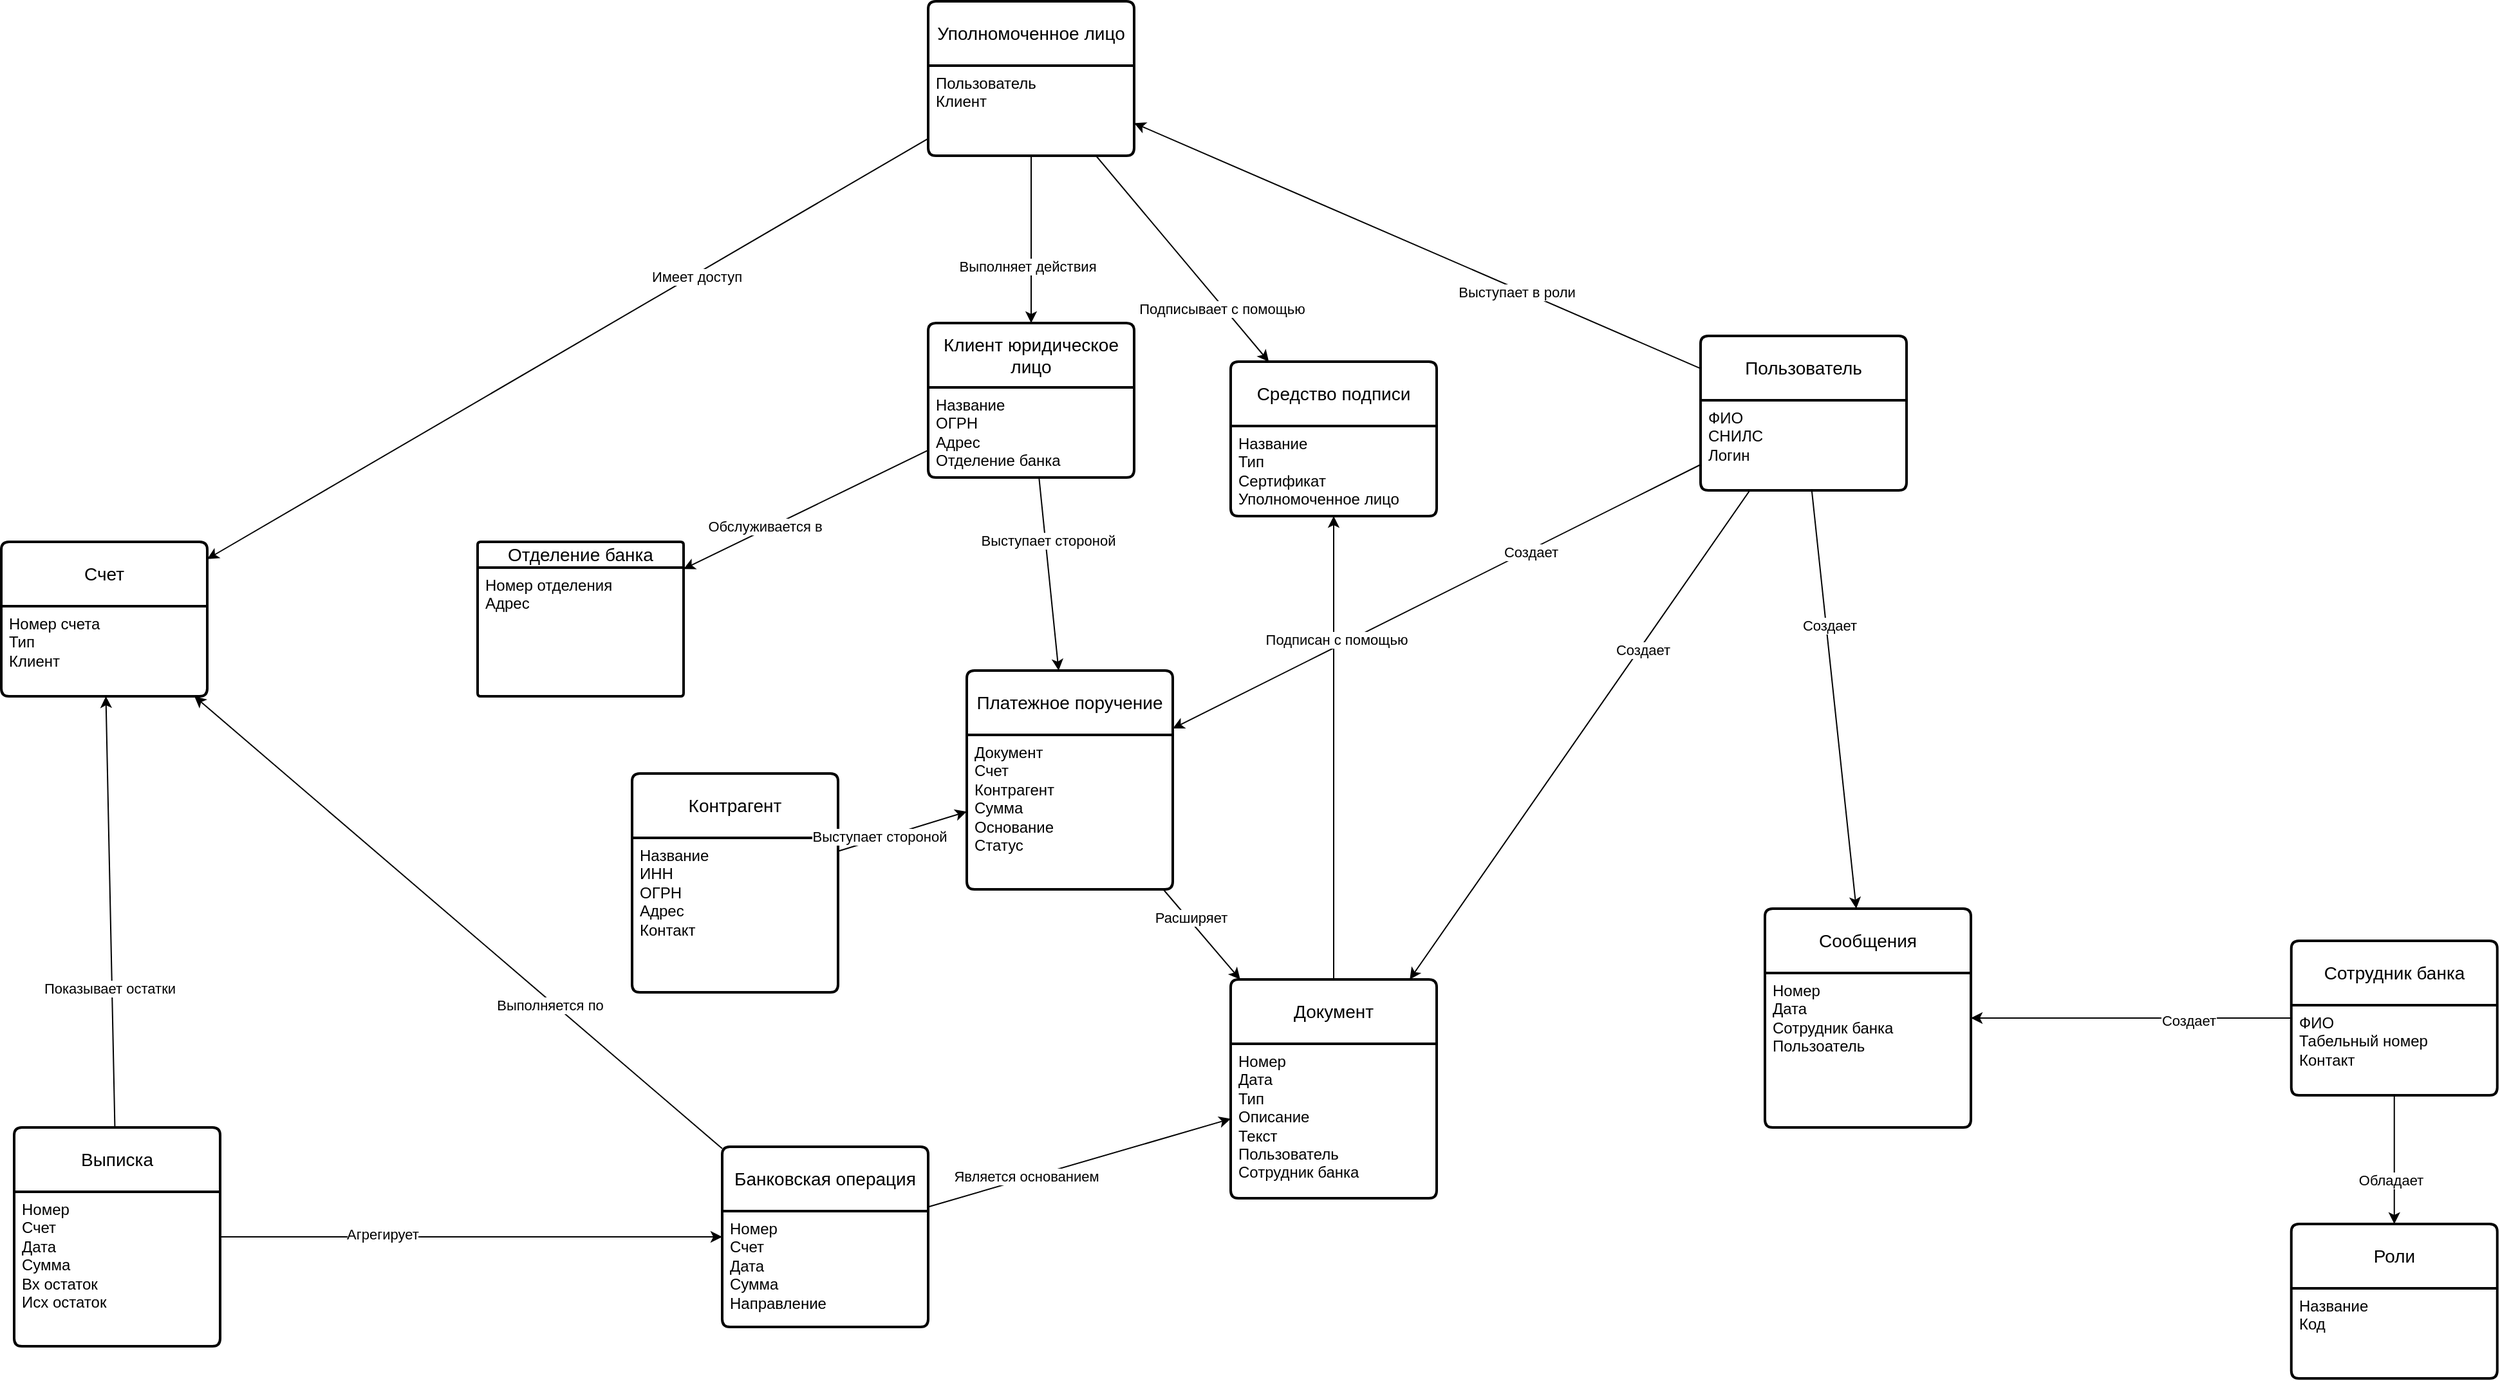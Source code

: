 <mxfile version="21.0.6" type="device"><diagram id="R2lEEEUBdFMjLlhIrx00" name="Page-1"><mxGraphModel dx="3010" dy="2409" grid="1" gridSize="10" guides="1" tooltips="1" connect="1" arrows="1" fold="1" page="1" pageScale="1" pageWidth="850" pageHeight="1100" math="0" shadow="0" extFonts="Permanent Marker^https://fonts.googleapis.com/css?family=Permanent+Marker"><root><mxCell id="0"/><mxCell id="1" parent="0"/><mxCell id="m16BwxpHZIfxDnBzRYli-6" value="Пользователь" style="swimlane;childLayout=stackLayout;horizontal=1;startSize=50;horizontalStack=0;rounded=1;fontSize=14;fontStyle=0;strokeWidth=2;resizeParent=0;resizeLast=1;shadow=0;dashed=0;align=center;arcSize=4;whiteSpace=wrap;html=1;" vertex="1" parent="1"><mxGeometry x="710" y="-260" width="160" height="120" as="geometry"/></mxCell><mxCell id="m16BwxpHZIfxDnBzRYli-7" value="ФИО&lt;br&gt;СНИЛС&lt;br&gt;Логин" style="align=left;strokeColor=none;fillColor=none;spacingLeft=4;fontSize=12;verticalAlign=top;resizable=0;rotatable=0;part=1;html=1;" vertex="1" parent="m16BwxpHZIfxDnBzRYli-6"><mxGeometry y="50" width="160" height="70" as="geometry"/></mxCell><mxCell id="m16BwxpHZIfxDnBzRYli-8" value="Уполномоченное лицо" style="swimlane;childLayout=stackLayout;horizontal=1;startSize=50;horizontalStack=0;rounded=1;fontSize=14;fontStyle=0;strokeWidth=2;resizeParent=0;resizeLast=1;shadow=0;dashed=0;align=center;arcSize=4;whiteSpace=wrap;html=1;" vertex="1" parent="1"><mxGeometry x="110" y="-520" width="160" height="120" as="geometry"/></mxCell><mxCell id="m16BwxpHZIfxDnBzRYli-9" value="Пользователь&lt;br&gt;Клиент&lt;br&gt;" style="align=left;strokeColor=none;fillColor=none;spacingLeft=4;fontSize=12;verticalAlign=top;resizable=0;rotatable=0;part=1;html=1;" vertex="1" parent="m16BwxpHZIfxDnBzRYli-8"><mxGeometry y="50" width="160" height="70" as="geometry"/></mxCell><mxCell id="m16BwxpHZIfxDnBzRYli-10" value="Клиент юридическое лицо" style="swimlane;childLayout=stackLayout;horizontal=1;startSize=50;horizontalStack=0;rounded=1;fontSize=14;fontStyle=0;strokeWidth=2;resizeParent=0;resizeLast=1;shadow=0;dashed=0;align=center;arcSize=4;whiteSpace=wrap;html=1;" vertex="1" parent="1"><mxGeometry x="110" y="-270" width="160" height="120" as="geometry"/></mxCell><mxCell id="m16BwxpHZIfxDnBzRYli-11" value="Название&lt;br&gt;ОГРН&lt;br&gt;Адрес&lt;br&gt;Отделение банка" style="align=left;strokeColor=none;fillColor=none;spacingLeft=4;fontSize=12;verticalAlign=top;resizable=0;rotatable=0;part=1;html=1;" vertex="1" parent="m16BwxpHZIfxDnBzRYli-10"><mxGeometry y="50" width="160" height="70" as="geometry"/></mxCell><mxCell id="m16BwxpHZIfxDnBzRYli-12" value="Счет" style="swimlane;childLayout=stackLayout;horizontal=1;startSize=50;horizontalStack=0;rounded=1;fontSize=14;fontStyle=0;strokeWidth=2;resizeParent=0;resizeLast=1;shadow=0;dashed=0;align=center;arcSize=4;whiteSpace=wrap;html=1;" vertex="1" parent="1"><mxGeometry x="-610" y="-100" width="160" height="120" as="geometry"/></mxCell><mxCell id="m16BwxpHZIfxDnBzRYli-13" value="Номер счета&lt;br&gt;Тип&lt;br&gt;Клиент" style="align=left;strokeColor=none;fillColor=none;spacingLeft=4;fontSize=12;verticalAlign=top;resizable=0;rotatable=0;part=1;html=1;" vertex="1" parent="m16BwxpHZIfxDnBzRYli-12"><mxGeometry y="50" width="160" height="70" as="geometry"/></mxCell><mxCell id="m16BwxpHZIfxDnBzRYli-14" value="Отделение банка" style="swimlane;childLayout=stackLayout;horizontal=1;startSize=20;horizontalStack=0;rounded=1;fontSize=14;fontStyle=0;strokeWidth=2;resizeParent=0;resizeLast=1;shadow=0;dashed=0;align=center;arcSize=4;whiteSpace=wrap;html=1;" vertex="1" parent="1"><mxGeometry x="-240" y="-100" width="160" height="120" as="geometry"/></mxCell><mxCell id="m16BwxpHZIfxDnBzRYli-15" value="Номер отделения&lt;br&gt;Адрес" style="align=left;strokeColor=none;fillColor=none;spacingLeft=4;fontSize=12;verticalAlign=top;resizable=0;rotatable=0;part=1;html=1;" vertex="1" parent="m16BwxpHZIfxDnBzRYli-14"><mxGeometry y="20" width="160" height="100" as="geometry"/></mxCell><mxCell id="m16BwxpHZIfxDnBzRYli-16" value="Сотрудник банка" style="swimlane;childLayout=stackLayout;horizontal=1;startSize=50;horizontalStack=0;rounded=1;fontSize=14;fontStyle=0;strokeWidth=2;resizeParent=0;resizeLast=1;shadow=0;dashed=0;align=center;arcSize=4;whiteSpace=wrap;html=1;" vertex="1" parent="1"><mxGeometry x="1168.89" y="210" width="160" height="120" as="geometry"/></mxCell><mxCell id="m16BwxpHZIfxDnBzRYli-17" value="ФИО&lt;br&gt;Табельный номер&lt;br&gt;Контакт" style="align=left;strokeColor=none;fillColor=none;spacingLeft=4;fontSize=12;verticalAlign=top;resizable=0;rotatable=0;part=1;html=1;" vertex="1" parent="m16BwxpHZIfxDnBzRYli-16"><mxGeometry y="50" width="160" height="70" as="geometry"/></mxCell><mxCell id="m16BwxpHZIfxDnBzRYli-20" value="Роли" style="swimlane;childLayout=stackLayout;horizontal=1;startSize=50;horizontalStack=0;rounded=1;fontSize=14;fontStyle=0;strokeWidth=2;resizeParent=0;resizeLast=1;shadow=0;dashed=0;align=center;arcSize=4;whiteSpace=wrap;html=1;" vertex="1" parent="1"><mxGeometry x="1168.89" y="430" width="160" height="120" as="geometry"/></mxCell><mxCell id="m16BwxpHZIfxDnBzRYli-21" value="Название&lt;br&gt;Код" style="align=left;strokeColor=none;fillColor=none;spacingLeft=4;fontSize=12;verticalAlign=top;resizable=0;rotatable=0;part=1;html=1;" vertex="1" parent="m16BwxpHZIfxDnBzRYli-20"><mxGeometry y="50" width="160" height="70" as="geometry"/></mxCell><mxCell id="m16BwxpHZIfxDnBzRYli-22" value="Платежное поручение" style="swimlane;childLayout=stackLayout;horizontal=1;startSize=50;horizontalStack=0;rounded=1;fontSize=14;fontStyle=0;strokeWidth=2;resizeParent=0;resizeLast=1;shadow=0;dashed=0;align=center;arcSize=4;whiteSpace=wrap;html=1;" vertex="1" parent="1"><mxGeometry x="140" width="160" height="170" as="geometry"/></mxCell><mxCell id="m16BwxpHZIfxDnBzRYli-23" value="Документ&lt;br&gt;Счет&lt;br&gt;Контрагент&lt;br&gt;Сумма&lt;br&gt;Основание&lt;br&gt;Статус" style="align=left;strokeColor=none;fillColor=none;spacingLeft=4;fontSize=12;verticalAlign=top;resizable=0;rotatable=0;part=1;html=1;" vertex="1" parent="m16BwxpHZIfxDnBzRYli-22"><mxGeometry y="50" width="160" height="120" as="geometry"/></mxCell><mxCell id="m16BwxpHZIfxDnBzRYli-24" value="Банковская операция" style="swimlane;childLayout=stackLayout;horizontal=1;startSize=50;horizontalStack=0;rounded=1;fontSize=14;fontStyle=0;strokeWidth=2;resizeParent=0;resizeLast=1;shadow=0;dashed=0;align=center;arcSize=4;whiteSpace=wrap;html=1;" vertex="1" parent="1"><mxGeometry x="-50" y="370" width="160" height="140" as="geometry"/></mxCell><mxCell id="m16BwxpHZIfxDnBzRYli-25" value="Номер&lt;br&gt;Счет&lt;br&gt;Дата&lt;br&gt;Сумма&lt;br&gt;Направление" style="align=left;strokeColor=none;fillColor=none;spacingLeft=4;fontSize=12;verticalAlign=top;resizable=0;rotatable=0;part=1;html=1;" vertex="1" parent="m16BwxpHZIfxDnBzRYli-24"><mxGeometry y="50" width="160" height="90" as="geometry"/></mxCell><mxCell id="m16BwxpHZIfxDnBzRYli-26" value="Выписка" style="swimlane;childLayout=stackLayout;horizontal=1;startSize=50;horizontalStack=0;rounded=1;fontSize=14;fontStyle=0;strokeWidth=2;resizeParent=0;resizeLast=1;shadow=0;dashed=0;align=center;arcSize=4;whiteSpace=wrap;html=1;" vertex="1" parent="1"><mxGeometry x="-600" y="355" width="160" height="170" as="geometry"/></mxCell><mxCell id="m16BwxpHZIfxDnBzRYli-27" value="Номер&lt;br&gt;Счет&lt;br&gt;Дата&lt;br&gt;Сумма&lt;br&gt;Вх остаток&lt;br&gt;Исх остаток" style="align=left;strokeColor=none;fillColor=none;spacingLeft=4;fontSize=12;verticalAlign=top;resizable=0;rotatable=0;part=1;html=1;" vertex="1" parent="m16BwxpHZIfxDnBzRYli-26"><mxGeometry y="50" width="160" height="120" as="geometry"/></mxCell><mxCell id="m16BwxpHZIfxDnBzRYli-28" value="Контрагент" style="swimlane;childLayout=stackLayout;horizontal=1;startSize=50;horizontalStack=0;rounded=1;fontSize=14;fontStyle=0;strokeWidth=2;resizeParent=0;resizeLast=1;shadow=0;dashed=0;align=center;arcSize=4;whiteSpace=wrap;html=1;" vertex="1" parent="1"><mxGeometry x="-120" y="80" width="160" height="170" as="geometry"/></mxCell><mxCell id="m16BwxpHZIfxDnBzRYli-29" value="Название&lt;br&gt;ИНН&lt;br&gt;ОГРН&lt;br&gt;Адрес&lt;br&gt;Контакт" style="align=left;strokeColor=none;fillColor=none;spacingLeft=4;fontSize=12;verticalAlign=top;resizable=0;rotatable=0;part=1;html=1;" vertex="1" parent="m16BwxpHZIfxDnBzRYli-28"><mxGeometry y="50" width="160" height="120" as="geometry"/></mxCell><mxCell id="m16BwxpHZIfxDnBzRYli-30" value="Средство подписи" style="swimlane;childLayout=stackLayout;horizontal=1;startSize=50;horizontalStack=0;rounded=1;fontSize=14;fontStyle=0;strokeWidth=2;resizeParent=0;resizeLast=1;shadow=0;dashed=0;align=center;arcSize=4;whiteSpace=wrap;html=1;" vertex="1" parent="1"><mxGeometry x="345" y="-240" width="160" height="120" as="geometry"/></mxCell><mxCell id="m16BwxpHZIfxDnBzRYli-31" value="Название&lt;br&gt;Тип&lt;br&gt;Сертификат&lt;br&gt;Уполномоченное лицо&lt;br&gt;" style="align=left;strokeColor=none;fillColor=none;spacingLeft=4;fontSize=12;verticalAlign=top;resizable=0;rotatable=0;part=1;html=1;" vertex="1" parent="m16BwxpHZIfxDnBzRYli-30"><mxGeometry y="50" width="160" height="70" as="geometry"/></mxCell><mxCell id="m16BwxpHZIfxDnBzRYli-32" value="Документ" style="swimlane;childLayout=stackLayout;horizontal=1;startSize=50;horizontalStack=0;rounded=1;fontSize=14;fontStyle=0;strokeWidth=2;resizeParent=0;resizeLast=1;shadow=0;dashed=0;align=center;arcSize=4;whiteSpace=wrap;html=1;" vertex="1" parent="1"><mxGeometry x="345" y="240" width="160" height="170" as="geometry"/></mxCell><mxCell id="m16BwxpHZIfxDnBzRYli-33" value="Номер&lt;br&gt;Дата&lt;br&gt;Тип&lt;br&gt;Описание&lt;br&gt;Текст&lt;br&gt;Пользователь&lt;br&gt;Сотрудник банка" style="align=left;strokeColor=none;fillColor=none;spacingLeft=4;fontSize=12;verticalAlign=top;resizable=0;rotatable=0;part=1;html=1;" vertex="1" parent="m16BwxpHZIfxDnBzRYli-32"><mxGeometry y="50" width="160" height="120" as="geometry"/></mxCell><mxCell id="m16BwxpHZIfxDnBzRYli-34" value="Сообщения" style="swimlane;childLayout=stackLayout;horizontal=1;startSize=50;horizontalStack=0;rounded=1;fontSize=14;fontStyle=0;strokeWidth=2;resizeParent=0;resizeLast=1;shadow=0;dashed=0;align=center;arcSize=4;whiteSpace=wrap;html=1;" vertex="1" parent="1"><mxGeometry x="760" y="185" width="160" height="170" as="geometry"/></mxCell><mxCell id="m16BwxpHZIfxDnBzRYli-35" value="Номер&lt;br&gt;Дата&lt;br&gt;Сотрудник банка&lt;br&gt;Пользоатель" style="align=left;strokeColor=none;fillColor=none;spacingLeft=4;fontSize=12;verticalAlign=top;resizable=0;rotatable=0;part=1;html=1;" vertex="1" parent="m16BwxpHZIfxDnBzRYli-34"><mxGeometry y="50" width="160" height="120" as="geometry"/></mxCell><mxCell id="m16BwxpHZIfxDnBzRYli-52" value="" style="endArrow=classic;html=1;rounded=0;" edge="1" parent="1" source="m16BwxpHZIfxDnBzRYli-6" target="m16BwxpHZIfxDnBzRYli-8"><mxGeometry width="50" height="50" relative="1" as="geometry"><mxPoint x="20" y="-170" as="sourcePoint"/><mxPoint x="70" y="-220" as="targetPoint"/></mxGeometry></mxCell><mxCell id="m16BwxpHZIfxDnBzRYli-53" value="Выступает в роли" style="edgeLabel;html=1;align=center;verticalAlign=middle;resizable=0;points=[];" vertex="1" connectable="0" parent="m16BwxpHZIfxDnBzRYli-52"><mxGeometry x="-0.353" y="2" relative="1" as="geometry"><mxPoint as="offset"/></mxGeometry></mxCell><mxCell id="m16BwxpHZIfxDnBzRYli-54" value="" style="endArrow=classic;html=1;rounded=0;" edge="1" parent="1" source="m16BwxpHZIfxDnBzRYli-8" target="m16BwxpHZIfxDnBzRYli-10"><mxGeometry width="50" height="50" relative="1" as="geometry"><mxPoint x="460" y="-500" as="sourcePoint"/><mxPoint x="510" y="-550" as="targetPoint"/></mxGeometry></mxCell><mxCell id="m16BwxpHZIfxDnBzRYli-55" value="Выполняет действия" style="edgeLabel;html=1;align=center;verticalAlign=middle;resizable=0;points=[];" vertex="1" connectable="0" parent="m16BwxpHZIfxDnBzRYli-54"><mxGeometry x="0.318" y="-2" relative="1" as="geometry"><mxPoint x="-1" as="offset"/></mxGeometry></mxCell><mxCell id="m16BwxpHZIfxDnBzRYli-56" value="" style="endArrow=classic;html=1;rounded=0;" edge="1" parent="1" source="m16BwxpHZIfxDnBzRYli-8" target="m16BwxpHZIfxDnBzRYli-12"><mxGeometry width="50" height="50" relative="1" as="geometry"><mxPoint x="340" y="-260" as="sourcePoint"/><mxPoint x="570" y="-260" as="targetPoint"/></mxGeometry></mxCell><mxCell id="m16BwxpHZIfxDnBzRYli-57" value="Имеет доступ" style="edgeLabel;html=1;align=center;verticalAlign=middle;resizable=0;points=[];" vertex="1" connectable="0" parent="m16BwxpHZIfxDnBzRYli-56"><mxGeometry x="-0.353" y="2" relative="1" as="geometry"><mxPoint as="offset"/></mxGeometry></mxCell><mxCell id="m16BwxpHZIfxDnBzRYli-59" value="" style="endArrow=classic;html=1;rounded=0;" edge="1" parent="1" source="m16BwxpHZIfxDnBzRYli-8" target="m16BwxpHZIfxDnBzRYli-30"><mxGeometry width="50" height="50" relative="1" as="geometry"><mxPoint x="-40" y="-280" as="sourcePoint"/><mxPoint x="180" y="-180" as="targetPoint"/></mxGeometry></mxCell><mxCell id="m16BwxpHZIfxDnBzRYli-61" value="Подписывает с помощью" style="edgeLabel;html=1;align=center;verticalAlign=middle;resizable=0;points=[];" vertex="1" connectable="0" parent="m16BwxpHZIfxDnBzRYli-59"><mxGeometry x="0.468" y="-2" relative="1" as="geometry"><mxPoint as="offset"/></mxGeometry></mxCell><mxCell id="m16BwxpHZIfxDnBzRYli-63" value="" style="endArrow=classic;html=1;rounded=0;" edge="1" parent="1" source="m16BwxpHZIfxDnBzRYli-10" target="m16BwxpHZIfxDnBzRYli-14"><mxGeometry width="50" height="50" relative="1" as="geometry"><mxPoint x="680" y="-260" as="sourcePoint"/><mxPoint x="940" y="-260" as="targetPoint"/></mxGeometry></mxCell><mxCell id="m16BwxpHZIfxDnBzRYli-64" value="Обслуживается в" style="edgeLabel;html=1;align=center;verticalAlign=middle;resizable=0;points=[];" vertex="1" connectable="0" parent="m16BwxpHZIfxDnBzRYli-63"><mxGeometry x="0.318" y="-2" relative="1" as="geometry"><mxPoint x="-1" as="offset"/></mxGeometry></mxCell><mxCell id="m16BwxpHZIfxDnBzRYli-65" value="" style="endArrow=classic;html=1;rounded=0;" edge="1" parent="1" source="m16BwxpHZIfxDnBzRYli-16" target="m16BwxpHZIfxDnBzRYli-20"><mxGeometry width="50" height="50" relative="1" as="geometry"><mxPoint x="978.89" y="456" as="sourcePoint"/><mxPoint x="1198.89" y="410" as="targetPoint"/></mxGeometry></mxCell><mxCell id="m16BwxpHZIfxDnBzRYli-66" value="Обладает" style="edgeLabel;html=1;align=center;verticalAlign=middle;resizable=0;points=[];" vertex="1" connectable="0" parent="m16BwxpHZIfxDnBzRYli-65"><mxGeometry x="0.318" y="-2" relative="1" as="geometry"><mxPoint x="-1" as="offset"/></mxGeometry></mxCell><mxCell id="m16BwxpHZIfxDnBzRYli-67" value="" style="endArrow=classic;html=1;rounded=0;" edge="1" parent="1" source="m16BwxpHZIfxDnBzRYli-6" target="m16BwxpHZIfxDnBzRYli-32"><mxGeometry width="50" height="50" relative="1" as="geometry"><mxPoint x="240" y="10" as="sourcePoint"/><mxPoint x="460" y="110" as="targetPoint"/></mxGeometry></mxCell><mxCell id="m16BwxpHZIfxDnBzRYli-68" value="Создает" style="edgeLabel;html=1;align=center;verticalAlign=middle;resizable=0;points=[];" vertex="1" connectable="0" parent="m16BwxpHZIfxDnBzRYli-67"><mxGeometry x="-0.353" y="2" relative="1" as="geometry"><mxPoint as="offset"/></mxGeometry></mxCell><mxCell id="m16BwxpHZIfxDnBzRYli-69" value="" style="endArrow=classic;html=1;rounded=0;" edge="1" parent="1" source="m16BwxpHZIfxDnBzRYli-6" target="m16BwxpHZIfxDnBzRYli-22"><mxGeometry width="50" height="50" relative="1" as="geometry"><mxPoint x="-200" as="sourcePoint"/><mxPoint x="-16" y="470" as="targetPoint"/></mxGeometry></mxCell><mxCell id="m16BwxpHZIfxDnBzRYli-70" value="Создает" style="edgeLabel;html=1;align=center;verticalAlign=middle;resizable=0;points=[];" vertex="1" connectable="0" parent="m16BwxpHZIfxDnBzRYli-69"><mxGeometry x="-0.353" y="2" relative="1" as="geometry"><mxPoint as="offset"/></mxGeometry></mxCell><mxCell id="m16BwxpHZIfxDnBzRYli-71" value="" style="endArrow=classic;html=1;rounded=0;" edge="1" parent="1" source="m16BwxpHZIfxDnBzRYli-22" target="m16BwxpHZIfxDnBzRYli-32"><mxGeometry width="50" height="50" relative="1" as="geometry"><mxPoint x="350" y="269.143" as="sourcePoint"/><mxPoint x="109" y="370" as="targetPoint"/></mxGeometry></mxCell><mxCell id="m16BwxpHZIfxDnBzRYli-72" value="Расширяет" style="edgeLabel;html=1;align=center;verticalAlign=middle;resizable=0;points=[];" vertex="1" connectable="0" parent="m16BwxpHZIfxDnBzRYli-71"><mxGeometry x="-0.353" y="2" relative="1" as="geometry"><mxPoint as="offset"/></mxGeometry></mxCell><mxCell id="m16BwxpHZIfxDnBzRYli-73" value="" style="endArrow=classic;html=1;rounded=0;" edge="1" parent="1" source="m16BwxpHZIfxDnBzRYli-6" target="m16BwxpHZIfxDnBzRYli-34"><mxGeometry width="50" height="50" relative="1" as="geometry"><mxPoint x="60" y="-410" as="sourcePoint"/><mxPoint x="244" y="60" as="targetPoint"/></mxGeometry></mxCell><mxCell id="m16BwxpHZIfxDnBzRYli-74" value="Создает" style="edgeLabel;html=1;align=center;verticalAlign=middle;resizable=0;points=[];" vertex="1" connectable="0" parent="m16BwxpHZIfxDnBzRYli-73"><mxGeometry x="-0.353" y="2" relative="1" as="geometry"><mxPoint as="offset"/></mxGeometry></mxCell><mxCell id="m16BwxpHZIfxDnBzRYli-75" value="" style="endArrow=classic;html=1;rounded=0;" edge="1" parent="1" source="m16BwxpHZIfxDnBzRYli-16" target="m16BwxpHZIfxDnBzRYli-34"><mxGeometry width="50" height="50" relative="1" as="geometry"><mxPoint x="828.89" y="140" as="sourcePoint"/><mxPoint x="1237.89" y="590" as="targetPoint"/></mxGeometry></mxCell><mxCell id="m16BwxpHZIfxDnBzRYli-76" value="Создает" style="edgeLabel;html=1;align=center;verticalAlign=middle;resizable=0;points=[];" vertex="1" connectable="0" parent="m16BwxpHZIfxDnBzRYli-75"><mxGeometry x="-0.353" y="2" relative="1" as="geometry"><mxPoint as="offset"/></mxGeometry></mxCell><mxCell id="m16BwxpHZIfxDnBzRYli-77" value="" style="endArrow=classic;html=1;rounded=0;" edge="1" parent="1" source="m16BwxpHZIfxDnBzRYli-24" target="m16BwxpHZIfxDnBzRYli-12"><mxGeometry width="50" height="50" relative="1" as="geometry"><mxPoint x="740" y="160" as="sourcePoint"/><mxPoint x="500" y="283" as="targetPoint"/></mxGeometry></mxCell><mxCell id="m16BwxpHZIfxDnBzRYli-78" value="Выполняется по" style="edgeLabel;html=1;align=center;verticalAlign=middle;resizable=0;points=[];" vertex="1" connectable="0" parent="m16BwxpHZIfxDnBzRYli-77"><mxGeometry x="-0.353" y="2" relative="1" as="geometry"><mxPoint as="offset"/></mxGeometry></mxCell><mxCell id="m16BwxpHZIfxDnBzRYli-81" value="" style="endArrow=classic;html=1;rounded=0;" edge="1" parent="1" source="m16BwxpHZIfxDnBzRYli-24" target="m16BwxpHZIfxDnBzRYli-32"><mxGeometry width="50" height="50" relative="1" as="geometry"><mxPoint x="346" y="430" as="sourcePoint"/><mxPoint x="350" y="290" as="targetPoint"/></mxGeometry></mxCell><mxCell id="m16BwxpHZIfxDnBzRYli-82" value="Является основанием" style="edgeLabel;html=1;align=center;verticalAlign=middle;resizable=0;points=[];" vertex="1" connectable="0" parent="m16BwxpHZIfxDnBzRYli-81"><mxGeometry x="-0.353" y="2" relative="1" as="geometry"><mxPoint as="offset"/></mxGeometry></mxCell><mxCell id="m16BwxpHZIfxDnBzRYli-84" value="" style="endArrow=classic;html=1;rounded=0;" edge="1" parent="1" source="m16BwxpHZIfxDnBzRYli-26" target="m16BwxpHZIfxDnBzRYli-24"><mxGeometry width="50" height="50" relative="1" as="geometry"><mxPoint x="780" y="619" as="sourcePoint"/><mxPoint x="440" y="460" as="targetPoint"/></mxGeometry></mxCell><mxCell id="m16BwxpHZIfxDnBzRYli-85" value="Агрегирует" style="edgeLabel;html=1;align=center;verticalAlign=middle;resizable=0;points=[];" vertex="1" connectable="0" parent="m16BwxpHZIfxDnBzRYli-84"><mxGeometry x="-0.353" y="2" relative="1" as="geometry"><mxPoint as="offset"/></mxGeometry></mxCell><mxCell id="m16BwxpHZIfxDnBzRYli-86" value="" style="endArrow=classic;html=1;rounded=0;" edge="1" parent="1" source="m16BwxpHZIfxDnBzRYli-26" target="m16BwxpHZIfxDnBzRYli-12"><mxGeometry width="50" height="50" relative="1" as="geometry"><mxPoint x="870" y="447" as="sourcePoint"/><mxPoint x="720" y="403" as="targetPoint"/></mxGeometry></mxCell><mxCell id="m16BwxpHZIfxDnBzRYli-87" value="Показывает остатки" style="edgeLabel;html=1;align=center;verticalAlign=middle;resizable=0;points=[];" vertex="1" connectable="0" parent="m16BwxpHZIfxDnBzRYli-86"><mxGeometry x="-0.353" y="2" relative="1" as="geometry"><mxPoint as="offset"/></mxGeometry></mxCell><mxCell id="m16BwxpHZIfxDnBzRYli-89" value="" style="endArrow=classic;html=1;rounded=0;" edge="1" parent="1" source="m16BwxpHZIfxDnBzRYli-28" target="m16BwxpHZIfxDnBzRYli-22"><mxGeometry width="50" height="50" relative="1" as="geometry"><mxPoint x="320" y="440" as="sourcePoint"/><mxPoint x="250" y="380" as="targetPoint"/></mxGeometry></mxCell><mxCell id="m16BwxpHZIfxDnBzRYli-90" value="Выступает стороной" style="edgeLabel;html=1;align=center;verticalAlign=middle;resizable=0;points=[];" vertex="1" connectable="0" parent="m16BwxpHZIfxDnBzRYli-89"><mxGeometry x="-0.353" y="2" relative="1" as="geometry"><mxPoint as="offset"/></mxGeometry></mxCell><mxCell id="m16BwxpHZIfxDnBzRYli-91" value="" style="endArrow=classic;html=1;rounded=0;" edge="1" parent="1" source="m16BwxpHZIfxDnBzRYli-10" target="m16BwxpHZIfxDnBzRYli-22"><mxGeometry width="50" height="50" relative="1" as="geometry"><mxPoint x="230" y="374" as="sourcePoint"/><mxPoint x="410" y="480" as="targetPoint"/></mxGeometry></mxCell><mxCell id="m16BwxpHZIfxDnBzRYli-92" value="Выступает стороной" style="edgeLabel;html=1;align=center;verticalAlign=middle;resizable=0;points=[];" vertex="1" connectable="0" parent="m16BwxpHZIfxDnBzRYli-91"><mxGeometry x="-0.353" y="2" relative="1" as="geometry"><mxPoint as="offset"/></mxGeometry></mxCell><mxCell id="m16BwxpHZIfxDnBzRYli-94" value="" style="endArrow=classic;html=1;rounded=0;" edge="1" parent="1" source="m16BwxpHZIfxDnBzRYli-32" target="m16BwxpHZIfxDnBzRYli-30"><mxGeometry width="50" height="50" relative="1" as="geometry"><mxPoint x="800" y="-310" as="sourcePoint"/><mxPoint x="960" y="-40" as="targetPoint"/></mxGeometry></mxCell><mxCell id="m16BwxpHZIfxDnBzRYli-95" value="Подписан с помощью" style="edgeLabel;html=1;align=center;verticalAlign=middle;resizable=0;points=[];" vertex="1" connectable="0" parent="m16BwxpHZIfxDnBzRYli-94"><mxGeometry x="0.468" y="-2" relative="1" as="geometry"><mxPoint as="offset"/></mxGeometry></mxCell></root></mxGraphModel></diagram></mxfile>